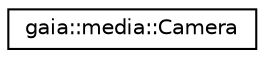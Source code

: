 digraph G
{
  edge [fontname="Helvetica",fontsize="10",labelfontname="Helvetica",labelfontsize="10"];
  node [fontname="Helvetica",fontsize="10",shape=record];
  rankdir=LR;
  Node1 [label="gaia::media::Camera",height=0.2,width=0.4,color="black", fillcolor="white", style="filled",URL="$d2/d7d/classgaia_1_1media_1_1_camera.html",tooltip="The Camera class is used to connect/disconnect with the camera service, set capture settings..."];
}
